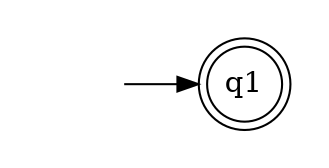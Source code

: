 digraph {
	rankdir=LR;
	margin=0.2;
	size=5;
	node [margin=0.1 shape=circle];
	q1[margin=0 shape=doublecircle];
	" "[color=white width=0];
	" " -> q1;
}

